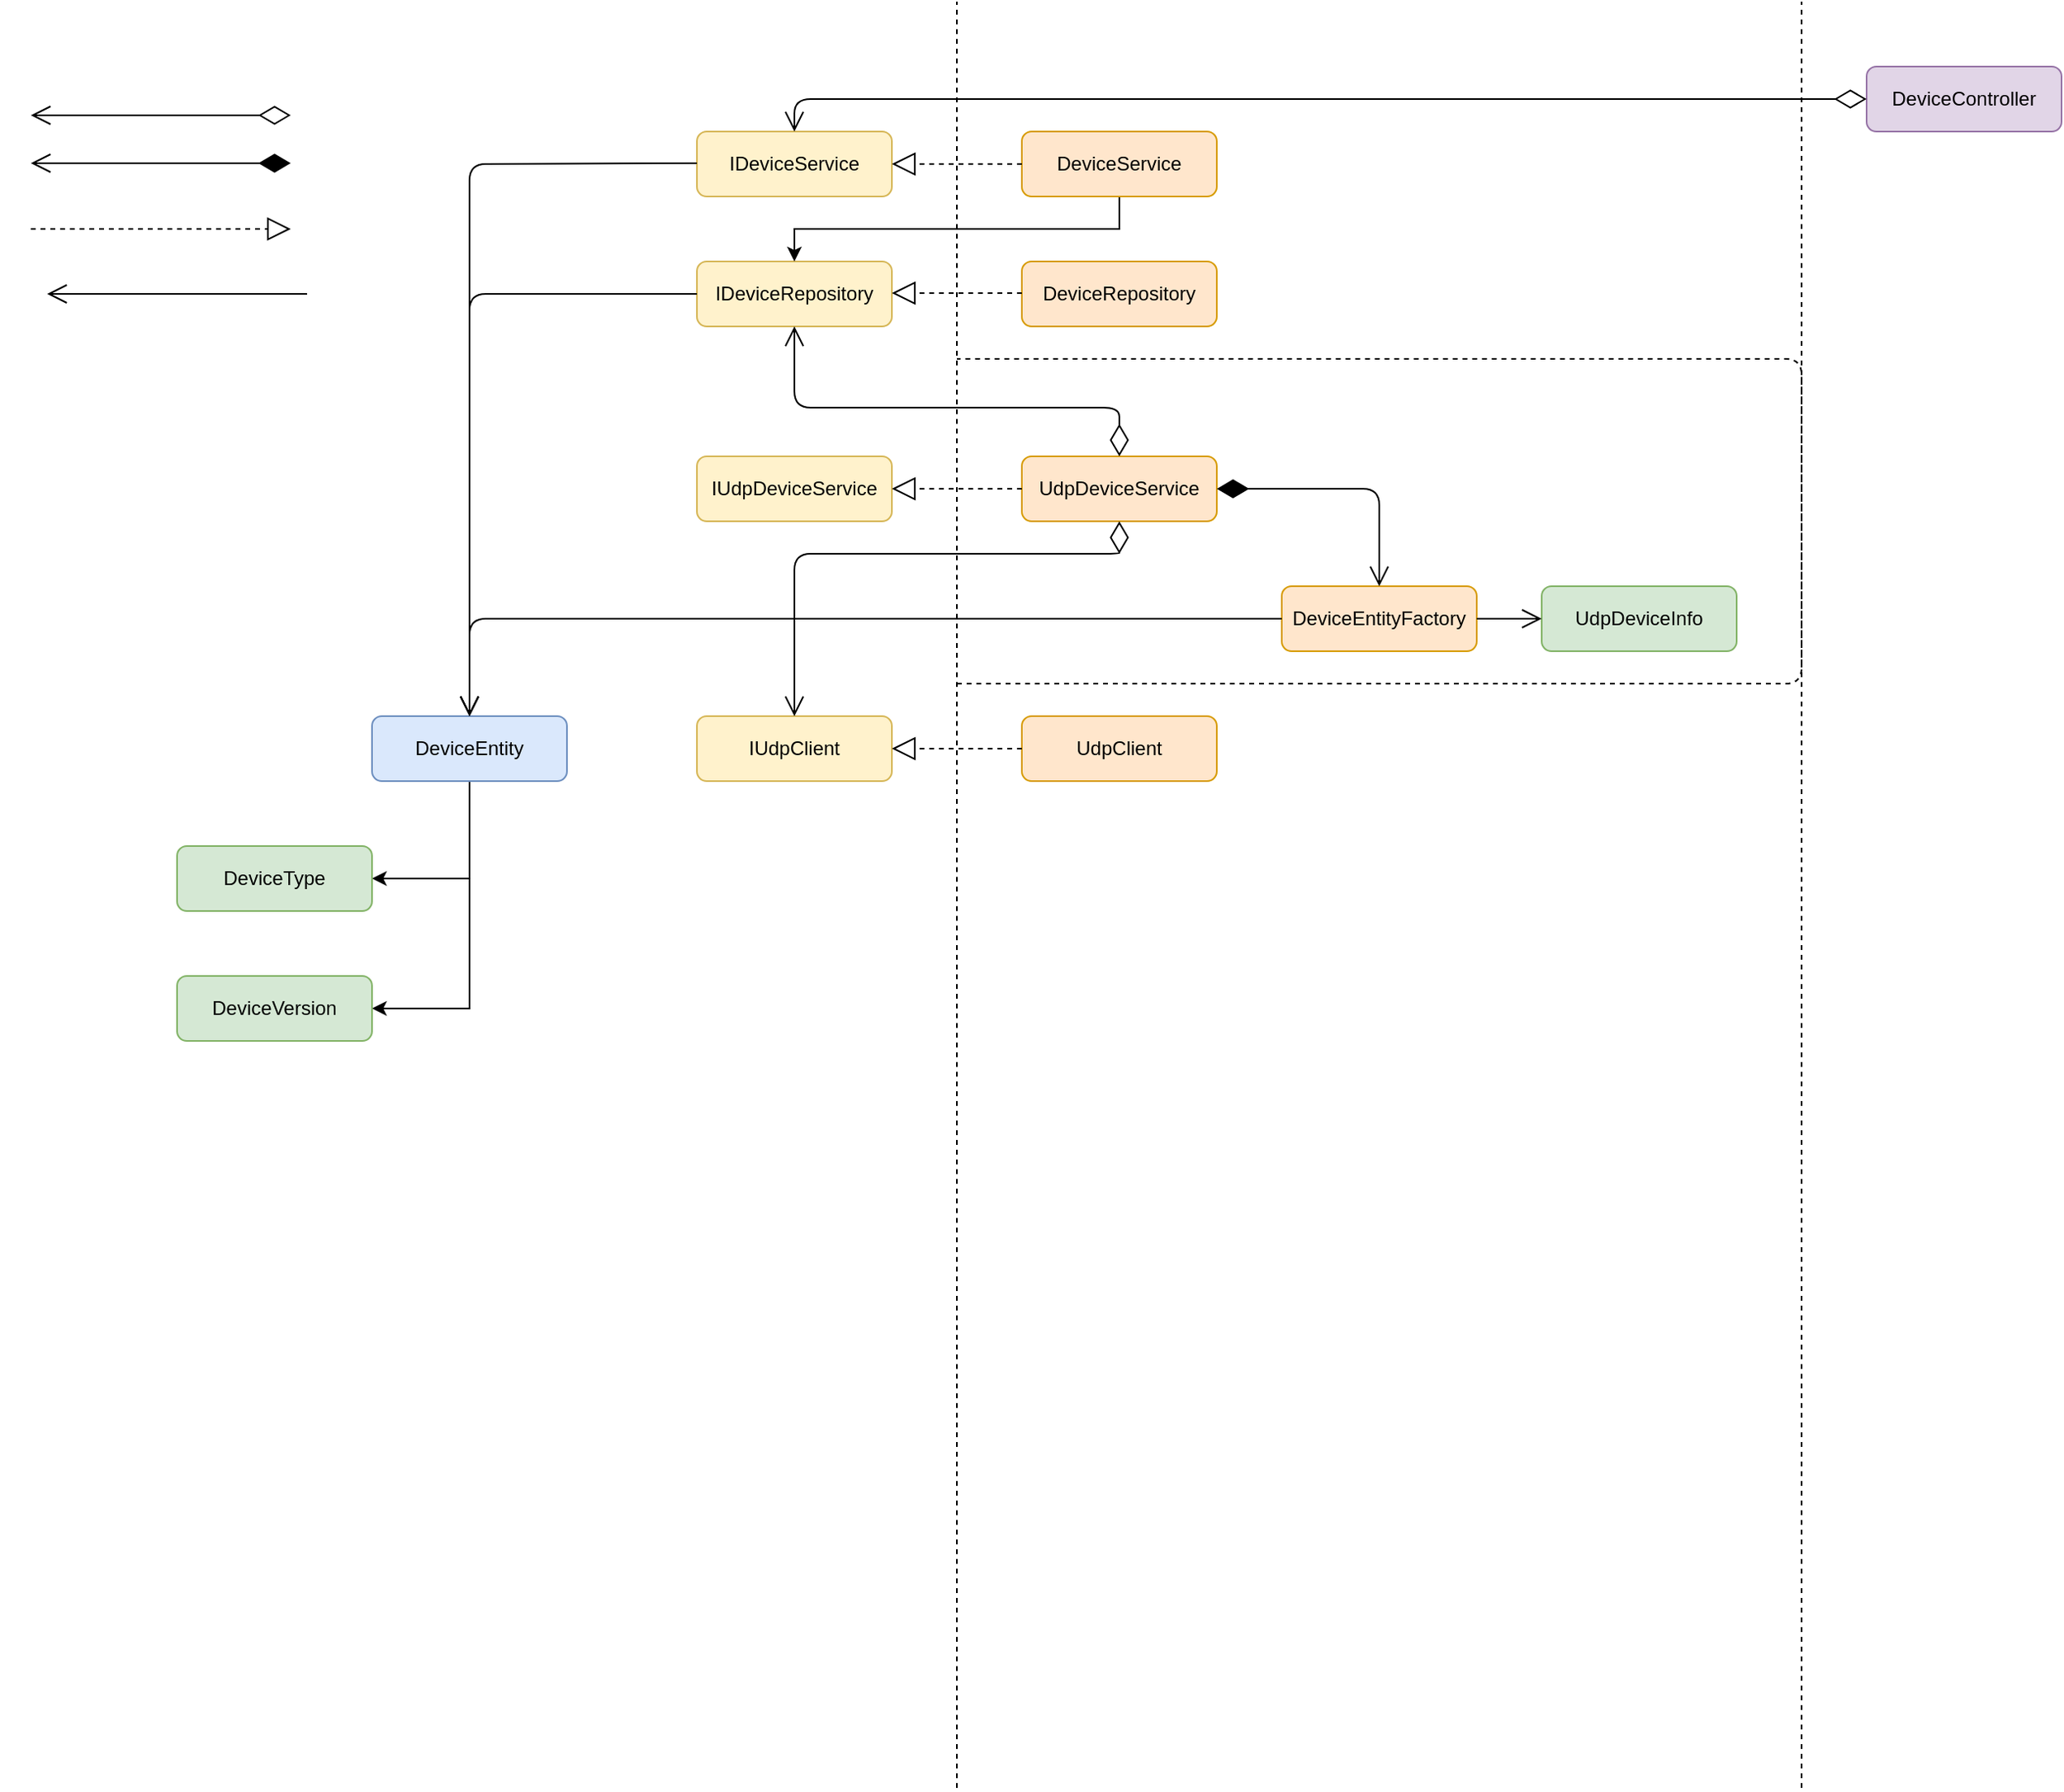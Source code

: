 <mxfile version="12.5.3" type="device"><diagram id="g0jZS3uTMDcLD3ONOvCV" name="Page-1"><mxGraphModel dx="1936" dy="806" grid="1" gridSize="10" guides="1" tooltips="1" connect="1" arrows="1" fold="1" page="1" pageScale="1" pageWidth="850" pageHeight="1100" math="0" shadow="0"><root><mxCell id="0"/><mxCell id="1" parent="0"/><mxCell id="_tIq8eA_GL4SzYoMZjUI-5" style="edgeStyle=orthogonalEdgeStyle;rounded=0;orthogonalLoop=1;jettySize=auto;html=1;exitX=0.5;exitY=1;exitDx=0;exitDy=0;entryX=1;entryY=0.5;entryDx=0;entryDy=0;" parent="1" source="_tIq8eA_GL4SzYoMZjUI-1" target="_tIq8eA_GL4SzYoMZjUI-3" edge="1"><mxGeometry relative="1" as="geometry"/></mxCell><mxCell id="_tIq8eA_GL4SzYoMZjUI-6" style="edgeStyle=orthogonalEdgeStyle;rounded=0;orthogonalLoop=1;jettySize=auto;html=1;exitX=0.5;exitY=1;exitDx=0;exitDy=0;entryX=1;entryY=0.5;entryDx=0;entryDy=0;" parent="1" source="_tIq8eA_GL4SzYoMZjUI-1" target="_tIq8eA_GL4SzYoMZjUI-4" edge="1"><mxGeometry relative="1" as="geometry"><Array as="points"><mxPoint x="60" y="620"/></Array></mxGeometry></mxCell><mxCell id="_tIq8eA_GL4SzYoMZjUI-1" value="DeviceEntity" style="rounded=1;whiteSpace=wrap;html=1;fillColor=#dae8fc;strokeColor=#6c8ebf;" parent="1" vertex="1"><mxGeometry y="440" width="120" height="40" as="geometry"/></mxCell><mxCell id="_tIq8eA_GL4SzYoMZjUI-2" value="" style="endArrow=none;dashed=1;html=1;" parent="1" edge="1"><mxGeometry width="50" height="50" relative="1" as="geometry"><mxPoint x="360" y="1100" as="sourcePoint"/><mxPoint x="360" as="targetPoint"/></mxGeometry></mxCell><mxCell id="_tIq8eA_GL4SzYoMZjUI-3" value="DeviceType" style="rounded=1;whiteSpace=wrap;html=1;fillColor=#d5e8d4;strokeColor=#82b366;" parent="1" vertex="1"><mxGeometry x="-120" y="520" width="120" height="40" as="geometry"/></mxCell><mxCell id="_tIq8eA_GL4SzYoMZjUI-4" value="DeviceVersion" style="rounded=1;whiteSpace=wrap;html=1;fillColor=#d5e8d4;strokeColor=#82b366;" parent="1" vertex="1"><mxGeometry x="-120" y="600" width="120" height="40" as="geometry"/></mxCell><mxCell id="_tIq8eA_GL4SzYoMZjUI-8" value="IDeviceRepository" style="rounded=1;whiteSpace=wrap;html=1;fillColor=#fff2cc;strokeColor=#d6b656;" parent="1" vertex="1"><mxGeometry x="200" y="160" width="120" height="40" as="geometry"/></mxCell><mxCell id="_tIq8eA_GL4SzYoMZjUI-9" value="IDeviceService" style="rounded=1;whiteSpace=wrap;html=1;fillColor=#fff2cc;strokeColor=#d6b656;" parent="1" vertex="1"><mxGeometry x="200" y="80" width="120" height="40" as="geometry"/></mxCell><mxCell id="_tIq8eA_GL4SzYoMZjUI-12" value="" style="endArrow=none;dashed=1;html=1;" parent="1" edge="1"><mxGeometry width="50" height="50" relative="1" as="geometry"><mxPoint x="880" y="1100" as="sourcePoint"/><mxPoint x="880" as="targetPoint"/></mxGeometry></mxCell><mxCell id="_tIq8eA_GL4SzYoMZjUI-50" style="edgeStyle=orthogonalEdgeStyle;rounded=0;orthogonalLoop=1;jettySize=auto;html=1;exitX=0.5;exitY=1;exitDx=0;exitDy=0;entryX=0.5;entryY=0;entryDx=0;entryDy=0;" parent="1" source="_tIq8eA_GL4SzYoMZjUI-13" target="_tIq8eA_GL4SzYoMZjUI-8" edge="1"><mxGeometry relative="1" as="geometry"/></mxCell><mxCell id="_tIq8eA_GL4SzYoMZjUI-13" value="DeviceService" style="rounded=1;whiteSpace=wrap;html=1;fillColor=#ffe6cc;strokeColor=#d79b00;" parent="1" vertex="1"><mxGeometry x="400" y="80" width="120" height="40" as="geometry"/></mxCell><mxCell id="_tIq8eA_GL4SzYoMZjUI-14" value="DeviceRepository" style="rounded=1;whiteSpace=wrap;html=1;fillColor=#ffe6cc;strokeColor=#d79b00;" parent="1" vertex="1"><mxGeometry x="400" y="160" width="120" height="40" as="geometry"/></mxCell><mxCell id="_tIq8eA_GL4SzYoMZjUI-18" value="DeviceController" style="rounded=1;whiteSpace=wrap;html=1;fillColor=#e1d5e7;strokeColor=#9673a6;" parent="1" vertex="1"><mxGeometry x="920" y="40" width="120" height="40" as="geometry"/></mxCell><mxCell id="_tIq8eA_GL4SzYoMZjUI-22" value="UdpDeviceService" style="rounded=1;whiteSpace=wrap;html=1;fillColor=#ffe6cc;strokeColor=#d79b00;" parent="1" vertex="1"><mxGeometry x="400" y="280" width="120" height="40" as="geometry"/></mxCell><mxCell id="_tIq8eA_GL4SzYoMZjUI-29" value="UdpDeviceInfo" style="rounded=1;whiteSpace=wrap;html=1;fillColor=#d5e8d4;strokeColor=#82b366;" parent="1" vertex="1"><mxGeometry x="720" y="360" width="120" height="40" as="geometry"/></mxCell><mxCell id="_tIq8eA_GL4SzYoMZjUI-31" value="DeviceEntityFactory" style="rounded=1;whiteSpace=wrap;html=1;fillColor=#ffe6cc;strokeColor=#d79b00;" parent="1" vertex="1"><mxGeometry x="560" y="360" width="120" height="40" as="geometry"/></mxCell><mxCell id="_tIq8eA_GL4SzYoMZjUI-34" value="UdpClient" style="rounded=1;whiteSpace=wrap;html=1;fillColor=#ffe6cc;strokeColor=#d79b00;" parent="1" vertex="1"><mxGeometry x="400" y="440" width="120" height="40" as="geometry"/></mxCell><mxCell id="_tIq8eA_GL4SzYoMZjUI-41" value="IUdpClient" style="rounded=1;whiteSpace=wrap;html=1;fillColor=#fff2cc;strokeColor=#d6b656;" parent="1" vertex="1"><mxGeometry x="200" y="440" width="120" height="40" as="geometry"/></mxCell><mxCell id="_tIq8eA_GL4SzYoMZjUI-61" value="IUdpDeviceService" style="rounded=1;whiteSpace=wrap;html=1;fillColor=#fff2cc;strokeColor=#d6b656;" parent="1" vertex="1"><mxGeometry x="200" y="280" width="120" height="40" as="geometry"/></mxCell><mxCell id="_tIq8eA_GL4SzYoMZjUI-65" value="" style="endArrow=none;dashed=1;html=1;" parent="1" edge="1"><mxGeometry width="50" height="50" relative="1" as="geometry"><mxPoint x="360" y="420" as="sourcePoint"/><mxPoint x="360" y="220" as="targetPoint"/><Array as="points"><mxPoint x="880" y="420"/><mxPoint x="880" y="220"/></Array></mxGeometry></mxCell><mxCell id="_tIq8eA_GL4SzYoMZjUI-70" value="" style="endArrow=diamondThin;endFill=0;html=1;startArrow=open;startFill=0;strokeWidth=1;targetPerimeterSpacing=7;sourcePerimeterSpacing=3;jumpStyle=none;strokeColor=#000000;endSize=17;startSize=10;" parent="1" edge="1"><mxGeometry width="160" relative="1" as="geometry"><mxPoint x="-210" y="70" as="sourcePoint"/><mxPoint x="-50" y="70" as="targetPoint"/></mxGeometry></mxCell><mxCell id="_tIq8eA_GL4SzYoMZjUI-71" value="" style="endArrow=diamondThin;endFill=1;html=1;startArrow=open;startFill=0;strokeWidth=1;targetPerimeterSpacing=7;sourcePerimeterSpacing=3;jumpStyle=none;strokeColor=#000000;endSize=17;startSize=10;" parent="1" edge="1"><mxGeometry width="160" relative="1" as="geometry"><mxPoint x="-210" y="99.5" as="sourcePoint"/><mxPoint x="-50" y="99.5" as="targetPoint"/></mxGeometry></mxCell><mxCell id="_tIq8eA_GL4SzYoMZjUI-72" value="" style="endArrow=block;dashed=1;endFill=0;endSize=12;html=1;strokeColor=#000000;strokeWidth=1;" parent="1" edge="1"><mxGeometry width="160" relative="1" as="geometry"><mxPoint x="-210" y="140" as="sourcePoint"/><mxPoint x="-50" y="140" as="targetPoint"/></mxGeometry></mxCell><mxCell id="_tIq8eA_GL4SzYoMZjUI-74" value="" style="endArrow=open;endFill=1;endSize=10;html=1;strokeColor=#000000;strokeWidth=1;entryX=0;entryY=0.5;entryDx=0;entryDy=0;exitX=1;exitY=0.5;exitDx=0;exitDy=0;" parent="1" source="_tIq8eA_GL4SzYoMZjUI-31" target="_tIq8eA_GL4SzYoMZjUI-29" edge="1"><mxGeometry width="160" relative="1" as="geometry"><mxPoint x="300" y="539.5" as="sourcePoint"/><mxPoint x="460" y="539.5" as="targetPoint"/></mxGeometry></mxCell><mxCell id="_tIq8eA_GL4SzYoMZjUI-76" value="" style="endArrow=diamondThin;endFill=1;html=1;startArrow=open;startFill=0;strokeWidth=1;targetPerimeterSpacing=7;sourcePerimeterSpacing=3;jumpStyle=none;strokeColor=#000000;endSize=17;startSize=10;entryX=1;entryY=0.5;entryDx=0;entryDy=0;exitX=0.5;exitY=0;exitDx=0;exitDy=0;" parent="1" source="_tIq8eA_GL4SzYoMZjUI-31" target="_tIq8eA_GL4SzYoMZjUI-22" edge="1"><mxGeometry width="160" relative="1" as="geometry"><mxPoint x="-200" y="149.5" as="sourcePoint"/><mxPoint x="-40" y="149.5" as="targetPoint"/><Array as="points"><mxPoint x="620" y="340"/><mxPoint x="620" y="300"/><mxPoint x="580" y="300"/></Array></mxGeometry></mxCell><mxCell id="_tIq8eA_GL4SzYoMZjUI-77" value="" style="endArrow=block;dashed=1;endFill=0;endSize=12;html=1;strokeColor=#000000;strokeWidth=1;entryX=1;entryY=0.5;entryDx=0;entryDy=0;exitX=0;exitY=0.5;exitDx=0;exitDy=0;" parent="1" source="_tIq8eA_GL4SzYoMZjUI-22" target="_tIq8eA_GL4SzYoMZjUI-61" edge="1"><mxGeometry width="160" relative="1" as="geometry"><mxPoint x="-200" y="190" as="sourcePoint"/><mxPoint x="-40" y="190" as="targetPoint"/></mxGeometry></mxCell><mxCell id="_tIq8eA_GL4SzYoMZjUI-79" value="" style="endArrow=open;endFill=1;endSize=10;html=1;strokeColor=#000000;strokeWidth=1;" parent="1" edge="1"><mxGeometry width="160" relative="1" as="geometry"><mxPoint x="-40" y="180" as="sourcePoint"/><mxPoint x="-200" y="180" as="targetPoint"/></mxGeometry></mxCell><mxCell id="_tIq8eA_GL4SzYoMZjUI-80" value="" style="endArrow=open;endFill=1;endSize=10;html=1;strokeColor=#000000;strokeWidth=1;exitX=0;exitY=0.5;exitDx=0;exitDy=0;entryX=0.5;entryY=0;entryDx=0;entryDy=0;" parent="1" source="_tIq8eA_GL4SzYoMZjUI-31" target="_tIq8eA_GL4SzYoMZjUI-1" edge="1"><mxGeometry width="160" relative="1" as="geometry"><mxPoint x="330" y="339.5" as="sourcePoint"/><mxPoint x="170" y="339.5" as="targetPoint"/><Array as="points"><mxPoint x="60" y="380"/></Array></mxGeometry></mxCell><mxCell id="_tIq8eA_GL4SzYoMZjUI-81" value="" style="endArrow=open;endFill=1;endSize=10;html=1;strokeColor=#000000;strokeWidth=1;entryX=0.5;entryY=0;entryDx=0;entryDy=0;" parent="1" target="_tIq8eA_GL4SzYoMZjUI-1" edge="1"><mxGeometry width="160" relative="1" as="geometry"><mxPoint x="200" y="99.5" as="sourcePoint"/><mxPoint x="40" y="99.5" as="targetPoint"/><Array as="points"><mxPoint x="60" y="100"/></Array></mxGeometry></mxCell><mxCell id="_tIq8eA_GL4SzYoMZjUI-82" value="" style="endArrow=open;endFill=1;endSize=10;html=1;strokeColor=#000000;strokeWidth=1;exitX=0;exitY=0.5;exitDx=0;exitDy=0;entryX=0.5;entryY=0;entryDx=0;entryDy=0;" parent="1" source="_tIq8eA_GL4SzYoMZjUI-8" target="_tIq8eA_GL4SzYoMZjUI-1" edge="1"><mxGeometry width="160" relative="1" as="geometry"><mxPoint x="130" y="259.5" as="sourcePoint"/><mxPoint x="-30" y="259.5" as="targetPoint"/><Array as="points"><mxPoint x="60" y="180"/></Array></mxGeometry></mxCell><mxCell id="_tIq8eA_GL4SzYoMZjUI-83" value="" style="endArrow=diamondThin;endFill=0;html=1;startArrow=open;startFill=0;strokeWidth=1;targetPerimeterSpacing=7;sourcePerimeterSpacing=3;jumpStyle=none;strokeColor=#000000;endSize=17;startSize=10;entryX=0;entryY=0.5;entryDx=0;entryDy=0;exitX=0.5;exitY=0;exitDx=0;exitDy=0;" parent="1" source="_tIq8eA_GL4SzYoMZjUI-9" target="_tIq8eA_GL4SzYoMZjUI-18" edge="1"><mxGeometry width="160" relative="1" as="geometry"><mxPoint x="520" y="59.5" as="sourcePoint"/><mxPoint x="680" y="59.5" as="targetPoint"/><Array as="points"><mxPoint x="260" y="60"/></Array></mxGeometry></mxCell><mxCell id="_tIq8eA_GL4SzYoMZjUI-84" value="" style="endArrow=block;dashed=1;endFill=0;endSize=12;html=1;strokeColor=#000000;strokeWidth=1;entryX=1;entryY=0.5;entryDx=0;entryDy=0;exitX=0;exitY=0.5;exitDx=0;exitDy=0;" parent="1" source="_tIq8eA_GL4SzYoMZjUI-34" target="_tIq8eA_GL4SzYoMZjUI-41" edge="1"><mxGeometry width="160" relative="1" as="geometry"><mxPoint x="180" y="530" as="sourcePoint"/><mxPoint x="340" y="530" as="targetPoint"/></mxGeometry></mxCell><mxCell id="_tIq8eA_GL4SzYoMZjUI-85" value="" style="endArrow=block;dashed=1;endFill=0;endSize=12;html=1;strokeColor=#000000;strokeWidth=1;entryX=1;entryY=0.5;entryDx=0;entryDy=0;exitX=0;exitY=0.5;exitDx=0;exitDy=0;" parent="1" source="_tIq8eA_GL4SzYoMZjUI-13" target="_tIq8eA_GL4SzYoMZjUI-9" edge="1"><mxGeometry width="160" relative="1" as="geometry"><mxPoint x="290" y="30" as="sourcePoint"/><mxPoint x="450" y="30" as="targetPoint"/></mxGeometry></mxCell><mxCell id="_tIq8eA_GL4SzYoMZjUI-86" value="" style="endArrow=block;dashed=1;endFill=0;endSize=12;html=1;strokeColor=#000000;strokeWidth=1;entryX=1;entryY=0.5;entryDx=0;entryDy=0;exitX=0;exitY=0.5;exitDx=0;exitDy=0;" parent="1" edge="1"><mxGeometry width="160" relative="1" as="geometry"><mxPoint x="400" y="179.5" as="sourcePoint"/><mxPoint x="320" y="179.5" as="targetPoint"/></mxGeometry></mxCell><mxCell id="_tIq8eA_GL4SzYoMZjUI-91" value="" style="endArrow=diamondThin;endFill=0;html=1;startArrow=open;startFill=0;strokeWidth=1;targetPerimeterSpacing=7;sourcePerimeterSpacing=3;jumpStyle=none;strokeColor=#000000;endSize=17;startSize=10;entryX=0.5;entryY=1;entryDx=0;entryDy=0;exitX=0.5;exitY=0;exitDx=0;exitDy=0;" parent="1" source="_tIq8eA_GL4SzYoMZjUI-41" target="_tIq8eA_GL4SzYoMZjUI-22" edge="1"><mxGeometry width="160" relative="1" as="geometry"><mxPoint x="280" y="360" as="sourcePoint"/><mxPoint x="440" y="360" as="targetPoint"/><Array as="points"><mxPoint x="260" y="340"/><mxPoint x="460" y="340"/></Array></mxGeometry></mxCell><mxCell id="_tIq8eA_GL4SzYoMZjUI-92" value="" style="endArrow=diamondThin;endFill=0;html=1;startArrow=open;startFill=0;strokeWidth=1;targetPerimeterSpacing=7;sourcePerimeterSpacing=3;jumpStyle=none;strokeColor=#000000;endSize=17;startSize=10;entryX=0.5;entryY=0;entryDx=0;entryDy=0;exitX=0.5;exitY=1;exitDx=0;exitDy=0;" parent="1" target="_tIq8eA_GL4SzYoMZjUI-22" edge="1" source="_tIq8eA_GL4SzYoMZjUI-8"><mxGeometry width="160" relative="1" as="geometry"><mxPoint x="260" y="280" as="sourcePoint"/><mxPoint x="470" y="330" as="targetPoint"/><Array as="points"><mxPoint x="260" y="250"/><mxPoint x="460" y="250"/></Array></mxGeometry></mxCell></root></mxGraphModel></diagram></mxfile>
